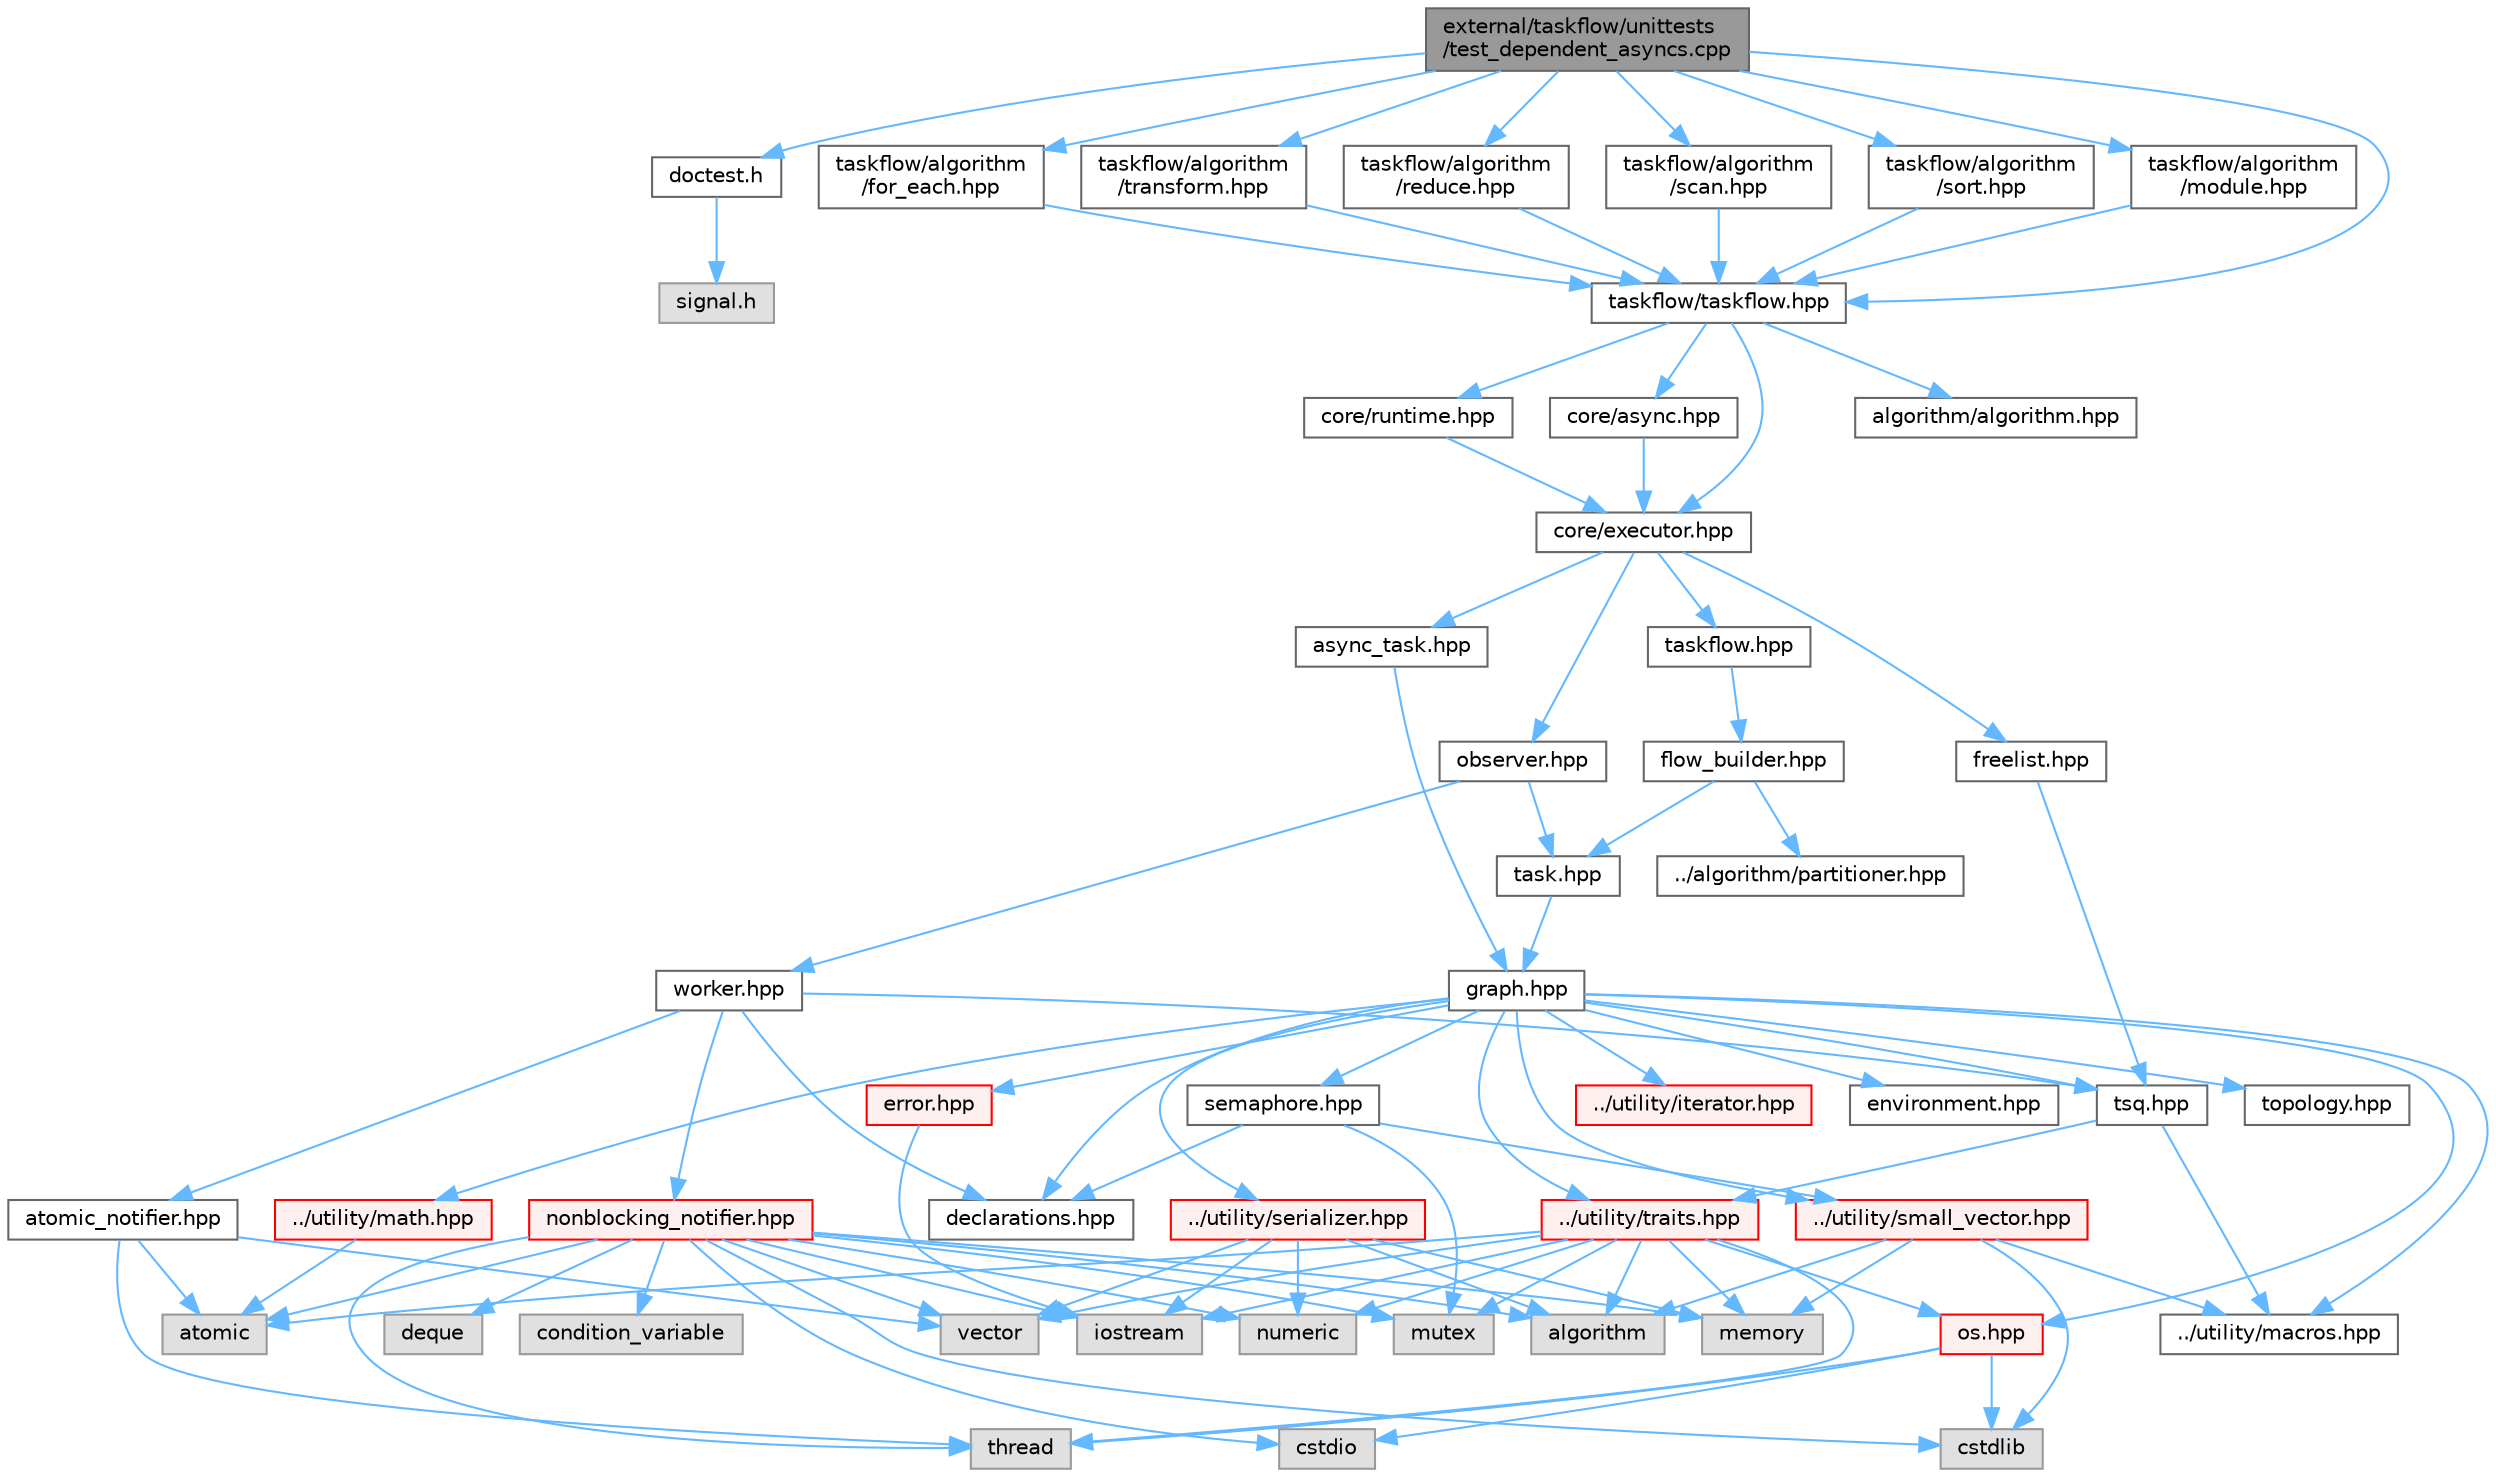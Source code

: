 digraph "external/taskflow/unittests/test_dependent_asyncs.cpp"
{
 // LATEX_PDF_SIZE
  bgcolor="transparent";
  edge [fontname=Helvetica,fontsize=10,labelfontname=Helvetica,labelfontsize=10];
  node [fontname=Helvetica,fontsize=10,shape=box,height=0.2,width=0.4];
  Node1 [id="Node000001",label="external/taskflow/unittests\l/test_dependent_asyncs.cpp",height=0.2,width=0.4,color="gray40", fillcolor="grey60", style="filled", fontcolor="black",tooltip=" "];
  Node1 -> Node2 [id="edge94_Node000001_Node000002",color="steelblue1",style="solid",tooltip=" "];
  Node2 [id="Node000002",label="doctest.h",height=0.2,width=0.4,color="grey40", fillcolor="white", style="filled",URL="$doctest_8h.html",tooltip=" "];
  Node2 -> Node3 [id="edge95_Node000002_Node000003",color="steelblue1",style="solid",tooltip=" "];
  Node3 [id="Node000003",label="signal.h",height=0.2,width=0.4,color="grey60", fillcolor="#E0E0E0", style="filled",tooltip=" "];
  Node1 -> Node4 [id="edge96_Node000001_Node000004",color="steelblue1",style="solid",tooltip=" "];
  Node4 [id="Node000004",label="taskflow/taskflow.hpp",height=0.2,width=0.4,color="grey40", fillcolor="white", style="filled",URL="$taskflow_8hpp.html",tooltip="main taskflow include file"];
  Node4 -> Node5 [id="edge97_Node000004_Node000005",color="steelblue1",style="solid",tooltip=" "];
  Node5 [id="Node000005",label="core/executor.hpp",height=0.2,width=0.4,color="grey40", fillcolor="white", style="filled",URL="$executor_8hpp.html",tooltip="executor include file"];
  Node5 -> Node6 [id="edge98_Node000005_Node000006",color="steelblue1",style="solid",tooltip=" "];
  Node6 [id="Node000006",label="observer.hpp",height=0.2,width=0.4,color="grey40", fillcolor="white", style="filled",URL="$observer_8hpp.html",tooltip="observer include file"];
  Node6 -> Node7 [id="edge99_Node000006_Node000007",color="steelblue1",style="solid",tooltip=" "];
  Node7 [id="Node000007",label="task.hpp",height=0.2,width=0.4,color="grey40", fillcolor="white", style="filled",URL="$task_8hpp.html",tooltip="task include file"];
  Node7 -> Node8 [id="edge100_Node000007_Node000008",color="steelblue1",style="solid",tooltip=" "];
  Node8 [id="Node000008",label="graph.hpp",height=0.2,width=0.4,color="grey40", fillcolor="white", style="filled",URL="$taskflow_2core_2graph_8hpp.html",tooltip="graph include file"];
  Node8 -> Node9 [id="edge101_Node000008_Node000009",color="steelblue1",style="solid",tooltip=" "];
  Node9 [id="Node000009",label="../utility/macros.hpp",height=0.2,width=0.4,color="grey40", fillcolor="white", style="filled",URL="$macros_8hpp.html",tooltip=" "];
  Node8 -> Node10 [id="edge102_Node000008_Node000010",color="steelblue1",style="solid",tooltip=" "];
  Node10 [id="Node000010",label="../utility/traits.hpp",height=0.2,width=0.4,color="red", fillcolor="#FFF0F0", style="filled",URL="$taskflow_2utility_2traits_8hpp.html",tooltip=" "];
  Node10 -> Node13 [id="edge103_Node000010_Node000013",color="steelblue1",style="solid",tooltip=" "];
  Node13 [id="Node000013",label="iostream",height=0.2,width=0.4,color="grey60", fillcolor="#E0E0E0", style="filled",tooltip=" "];
  Node10 -> Node15 [id="edge104_Node000010_Node000015",color="steelblue1",style="solid",tooltip=" "];
  Node15 [id="Node000015",label="mutex",height=0.2,width=0.4,color="grey60", fillcolor="#E0E0E0", style="filled",tooltip=" "];
  Node10 -> Node18 [id="edge105_Node000010_Node000018",color="steelblue1",style="solid",tooltip=" "];
  Node18 [id="Node000018",label="vector",height=0.2,width=0.4,color="grey60", fillcolor="#E0E0E0", style="filled",tooltip=" "];
  Node10 -> Node19 [id="edge106_Node000010_Node000019",color="steelblue1",style="solid",tooltip=" "];
  Node19 [id="Node000019",label="algorithm",height=0.2,width=0.4,color="grey60", fillcolor="#E0E0E0", style="filled",tooltip=" "];
  Node10 -> Node20 [id="edge107_Node000010_Node000020",color="steelblue1",style="solid",tooltip=" "];
  Node20 [id="Node000020",label="memory",height=0.2,width=0.4,color="grey60", fillcolor="#E0E0E0", style="filled",tooltip=" "];
  Node10 -> Node21 [id="edge108_Node000010_Node000021",color="steelblue1",style="solid",tooltip=" "];
  Node21 [id="Node000021",label="atomic",height=0.2,width=0.4,color="grey60", fillcolor="#E0E0E0", style="filled",tooltip=" "];
  Node10 -> Node22 [id="edge109_Node000010_Node000022",color="steelblue1",style="solid",tooltip=" "];
  Node22 [id="Node000022",label="thread",height=0.2,width=0.4,color="grey60", fillcolor="#E0E0E0", style="filled",tooltip=" "];
  Node10 -> Node29 [id="edge110_Node000010_Node000029",color="steelblue1",style="solid",tooltip=" "];
  Node29 [id="Node000029",label="numeric",height=0.2,width=0.4,color="grey60", fillcolor="#E0E0E0", style="filled",tooltip=" "];
  Node10 -> Node38 [id="edge111_Node000010_Node000038",color="steelblue1",style="solid",tooltip=" "];
  Node38 [id="Node000038",label="os.hpp",height=0.2,width=0.4,color="red", fillcolor="#FFF0F0", style="filled",URL="$os_8hpp.html",tooltip=" "];
  Node38 -> Node39 [id="edge112_Node000038_Node000039",color="steelblue1",style="solid",tooltip=" "];
  Node39 [id="Node000039",label="cstdlib",height=0.2,width=0.4,color="grey60", fillcolor="#E0E0E0", style="filled",tooltip=" "];
  Node38 -> Node40 [id="edge113_Node000038_Node000040",color="steelblue1",style="solid",tooltip=" "];
  Node40 [id="Node000040",label="cstdio",height=0.2,width=0.4,color="grey60", fillcolor="#E0E0E0", style="filled",tooltip=" "];
  Node38 -> Node22 [id="edge114_Node000038_Node000022",color="steelblue1",style="solid",tooltip=" "];
  Node8 -> Node41 [id="edge115_Node000008_Node000041",color="steelblue1",style="solid",tooltip=" "];
  Node41 [id="Node000041",label="../utility/iterator.hpp",height=0.2,width=0.4,color="red", fillcolor="#FFF0F0", style="filled",URL="$iterator_8hpp.html",tooltip=" "];
  Node8 -> Node38 [id="edge116_Node000008_Node000038",color="steelblue1",style="solid",tooltip=" "];
  Node8 -> Node43 [id="edge117_Node000008_Node000043",color="steelblue1",style="solid",tooltip=" "];
  Node43 [id="Node000043",label="../utility/math.hpp",height=0.2,width=0.4,color="red", fillcolor="#FFF0F0", style="filled",URL="$math_8hpp.html",tooltip=" "];
  Node43 -> Node21 [id="edge118_Node000043_Node000021",color="steelblue1",style="solid",tooltip=" "];
  Node8 -> Node45 [id="edge119_Node000008_Node000045",color="steelblue1",style="solid",tooltip=" "];
  Node45 [id="Node000045",label="../utility/small_vector.hpp",height=0.2,width=0.4,color="red", fillcolor="#FFF0F0", style="filled",URL="$small__vector_8hpp.html",tooltip="small vector include file"];
  Node45 -> Node9 [id="edge120_Node000045_Node000009",color="steelblue1",style="solid",tooltip=" "];
  Node45 -> Node19 [id="edge121_Node000045_Node000019",color="steelblue1",style="solid",tooltip=" "];
  Node45 -> Node39 [id="edge122_Node000045_Node000039",color="steelblue1",style="solid",tooltip=" "];
  Node45 -> Node20 [id="edge123_Node000045_Node000020",color="steelblue1",style="solid",tooltip=" "];
  Node8 -> Node48 [id="edge124_Node000008_Node000048",color="steelblue1",style="solid",tooltip=" "];
  Node48 [id="Node000048",label="../utility/serializer.hpp",height=0.2,width=0.4,color="red", fillcolor="#FFF0F0", style="filled",URL="$taskflow_2utility_2serializer_8hpp.html",tooltip=" "];
  Node48 -> Node13 [id="edge125_Node000048_Node000013",color="steelblue1",style="solid",tooltip=" "];
  Node48 -> Node18 [id="edge126_Node000048_Node000018",color="steelblue1",style="solid",tooltip=" "];
  Node48 -> Node19 [id="edge127_Node000048_Node000019",color="steelblue1",style="solid",tooltip=" "];
  Node48 -> Node20 [id="edge128_Node000048_Node000020",color="steelblue1",style="solid",tooltip=" "];
  Node48 -> Node29 [id="edge129_Node000048_Node000029",color="steelblue1",style="solid",tooltip=" "];
  Node8 -> Node52 [id="edge130_Node000008_Node000052",color="steelblue1",style="solid",tooltip=" "];
  Node52 [id="Node000052",label="error.hpp",height=0.2,width=0.4,color="red", fillcolor="#FFF0F0", style="filled",URL="$error_8hpp.html",tooltip=" "];
  Node52 -> Node13 [id="edge131_Node000052_Node000013",color="steelblue1",style="solid",tooltip=" "];
  Node8 -> Node55 [id="edge132_Node000008_Node000055",color="steelblue1",style="solid",tooltip=" "];
  Node55 [id="Node000055",label="declarations.hpp",height=0.2,width=0.4,color="grey40", fillcolor="white", style="filled",URL="$declarations_8hpp.html",tooltip=" "];
  Node8 -> Node56 [id="edge133_Node000008_Node000056",color="steelblue1",style="solid",tooltip=" "];
  Node56 [id="Node000056",label="semaphore.hpp",height=0.2,width=0.4,color="grey40", fillcolor="white", style="filled",URL="$semaphore_8hpp.html",tooltip="semaphore include file"];
  Node56 -> Node15 [id="edge134_Node000056_Node000015",color="steelblue1",style="solid",tooltip=" "];
  Node56 -> Node55 [id="edge135_Node000056_Node000055",color="steelblue1",style="solid",tooltip=" "];
  Node56 -> Node45 [id="edge136_Node000056_Node000045",color="steelblue1",style="solid",tooltip=" "];
  Node8 -> Node57 [id="edge137_Node000008_Node000057",color="steelblue1",style="solid",tooltip=" "];
  Node57 [id="Node000057",label="environment.hpp",height=0.2,width=0.4,color="grey40", fillcolor="white", style="filled",URL="$environment_8hpp.html",tooltip=" "];
  Node8 -> Node58 [id="edge138_Node000008_Node000058",color="steelblue1",style="solid",tooltip=" "];
  Node58 [id="Node000058",label="topology.hpp",height=0.2,width=0.4,color="grey40", fillcolor="white", style="filled",URL="$topology_8hpp.html",tooltip=" "];
  Node8 -> Node59 [id="edge139_Node000008_Node000059",color="steelblue1",style="solid",tooltip=" "];
  Node59 [id="Node000059",label="tsq.hpp",height=0.2,width=0.4,color="grey40", fillcolor="white", style="filled",URL="$tsq_8hpp.html",tooltip="task queue include file"];
  Node59 -> Node9 [id="edge140_Node000059_Node000009",color="steelblue1",style="solid",tooltip=" "];
  Node59 -> Node10 [id="edge141_Node000059_Node000010",color="steelblue1",style="solid",tooltip=" "];
  Node6 -> Node60 [id="edge142_Node000006_Node000060",color="steelblue1",style="solid",tooltip=" "];
  Node60 [id="Node000060",label="worker.hpp",height=0.2,width=0.4,color="grey40", fillcolor="white", style="filled",URL="$worker_8hpp.html",tooltip="worker include file"];
  Node60 -> Node55 [id="edge143_Node000060_Node000055",color="steelblue1",style="solid",tooltip=" "];
  Node60 -> Node59 [id="edge144_Node000060_Node000059",color="steelblue1",style="solid",tooltip=" "];
  Node60 -> Node61 [id="edge145_Node000060_Node000061",color="steelblue1",style="solid",tooltip=" "];
  Node61 [id="Node000061",label="atomic_notifier.hpp",height=0.2,width=0.4,color="grey40", fillcolor="white", style="filled",URL="$atomic__notifier_8hpp.html",tooltip=" "];
  Node61 -> Node21 [id="edge146_Node000061_Node000021",color="steelblue1",style="solid",tooltip=" "];
  Node61 -> Node22 [id="edge147_Node000061_Node000022",color="steelblue1",style="solid",tooltip=" "];
  Node61 -> Node18 [id="edge148_Node000061_Node000018",color="steelblue1",style="solid",tooltip=" "];
  Node60 -> Node62 [id="edge149_Node000060_Node000062",color="steelblue1",style="solid",tooltip=" "];
  Node62 [id="Node000062",label="nonblocking_notifier.hpp",height=0.2,width=0.4,color="red", fillcolor="#FFF0F0", style="filled",URL="$nonblocking__notifier_8hpp.html",tooltip=" "];
  Node62 -> Node13 [id="edge150_Node000062_Node000013",color="steelblue1",style="solid",tooltip=" "];
  Node62 -> Node18 [id="edge151_Node000062_Node000018",color="steelblue1",style="solid",tooltip=" "];
  Node62 -> Node39 [id="edge152_Node000062_Node000039",color="steelblue1",style="solid",tooltip=" "];
  Node62 -> Node40 [id="edge153_Node000062_Node000040",color="steelblue1",style="solid",tooltip=" "];
  Node62 -> Node21 [id="edge154_Node000062_Node000021",color="steelblue1",style="solid",tooltip=" "];
  Node62 -> Node20 [id="edge155_Node000062_Node000020",color="steelblue1",style="solid",tooltip=" "];
  Node62 -> Node63 [id="edge156_Node000062_Node000063",color="steelblue1",style="solid",tooltip=" "];
  Node63 [id="Node000063",label="deque",height=0.2,width=0.4,color="grey60", fillcolor="#E0E0E0", style="filled",tooltip=" "];
  Node62 -> Node15 [id="edge157_Node000062_Node000015",color="steelblue1",style="solid",tooltip=" "];
  Node62 -> Node64 [id="edge158_Node000062_Node000064",color="steelblue1",style="solid",tooltip=" "];
  Node64 [id="Node000064",label="condition_variable",height=0.2,width=0.4,color="grey60", fillcolor="#E0E0E0", style="filled",tooltip=" "];
  Node62 -> Node22 [id="edge159_Node000062_Node000022",color="steelblue1",style="solid",tooltip=" "];
  Node62 -> Node19 [id="edge160_Node000062_Node000019",color="steelblue1",style="solid",tooltip=" "];
  Node62 -> Node29 [id="edge161_Node000062_Node000029",color="steelblue1",style="solid",tooltip=" "];
  Node5 -> Node65 [id="edge162_Node000005_Node000065",color="steelblue1",style="solid",tooltip=" "];
  Node65 [id="Node000065",label="taskflow.hpp",height=0.2,width=0.4,color="grey40", fillcolor="white", style="filled",URL="$core_2taskflow_8hpp.html",tooltip="taskflow include file"];
  Node65 -> Node66 [id="edge163_Node000065_Node000066",color="steelblue1",style="solid",tooltip=" "];
  Node66 [id="Node000066",label="flow_builder.hpp",height=0.2,width=0.4,color="grey40", fillcolor="white", style="filled",URL="$flow__builder_8hpp.html",tooltip="flow builder include file"];
  Node66 -> Node7 [id="edge164_Node000066_Node000007",color="steelblue1",style="solid",tooltip=" "];
  Node66 -> Node67 [id="edge165_Node000066_Node000067",color="steelblue1",style="solid",tooltip=" "];
  Node67 [id="Node000067",label="../algorithm/partitioner.hpp",height=0.2,width=0.4,color="grey40", fillcolor="white", style="filled",URL="$partitioner_8hpp.html",tooltip="partitioner include file"];
  Node5 -> Node68 [id="edge166_Node000005_Node000068",color="steelblue1",style="solid",tooltip=" "];
  Node68 [id="Node000068",label="async_task.hpp",height=0.2,width=0.4,color="grey40", fillcolor="white", style="filled",URL="$taskflow_2core_2async__task_8hpp.html",tooltip="asynchronous task include file"];
  Node68 -> Node8 [id="edge167_Node000068_Node000008",color="steelblue1",style="solid",tooltip=" "];
  Node5 -> Node69 [id="edge168_Node000005_Node000069",color="steelblue1",style="solid",tooltip=" "];
  Node69 [id="Node000069",label="freelist.hpp",height=0.2,width=0.4,color="grey40", fillcolor="white", style="filled",URL="$freelist_8hpp.html",tooltip=" "];
  Node69 -> Node59 [id="edge169_Node000069_Node000059",color="steelblue1",style="solid",tooltip=" "];
  Node4 -> Node70 [id="edge170_Node000004_Node000070",color="steelblue1",style="solid",tooltip=" "];
  Node70 [id="Node000070",label="core/runtime.hpp",height=0.2,width=0.4,color="grey40", fillcolor="white", style="filled",URL="$runtime_8hpp.html",tooltip=" "];
  Node70 -> Node5 [id="edge171_Node000070_Node000005",color="steelblue1",style="solid",tooltip=" "];
  Node4 -> Node71 [id="edge172_Node000004_Node000071",color="steelblue1",style="solid",tooltip=" "];
  Node71 [id="Node000071",label="core/async.hpp",height=0.2,width=0.4,color="grey40", fillcolor="white", style="filled",URL="$async_8hpp.html",tooltip=" "];
  Node71 -> Node5 [id="edge173_Node000071_Node000005",color="steelblue1",style="solid",tooltip=" "];
  Node4 -> Node72 [id="edge174_Node000004_Node000072",color="steelblue1",style="solid",tooltip=" "];
  Node72 [id="Node000072",label="algorithm/algorithm.hpp",height=0.2,width=0.4,color="grey40", fillcolor="white", style="filled",URL="$algorithm_8hpp.html",tooltip=" "];
  Node1 -> Node73 [id="edge175_Node000001_Node000073",color="steelblue1",style="solid",tooltip=" "];
  Node73 [id="Node000073",label="taskflow/algorithm\l/for_each.hpp",height=0.2,width=0.4,color="grey40", fillcolor="white", style="filled",URL="$taskflow_2algorithm_2for__each_8hpp.html",tooltip=" "];
  Node73 -> Node4 [id="edge176_Node000073_Node000004",color="steelblue1",style="solid",tooltip=" "];
  Node1 -> Node74 [id="edge177_Node000001_Node000074",color="steelblue1",style="solid",tooltip=" "];
  Node74 [id="Node000074",label="taskflow/algorithm\l/transform.hpp",height=0.2,width=0.4,color="grey40", fillcolor="white", style="filled",URL="$algorithm_2transform_8hpp.html",tooltip=" "];
  Node74 -> Node4 [id="edge178_Node000074_Node000004",color="steelblue1",style="solid",tooltip=" "];
  Node1 -> Node75 [id="edge179_Node000001_Node000075",color="steelblue1",style="solid",tooltip=" "];
  Node75 [id="Node000075",label="taskflow/algorithm\l/reduce.hpp",height=0.2,width=0.4,color="grey40", fillcolor="white", style="filled",URL="$taskflow_2algorithm_2reduce_8hpp.html",tooltip=" "];
  Node75 -> Node4 [id="edge180_Node000075_Node000004",color="steelblue1",style="solid",tooltip=" "];
  Node1 -> Node76 [id="edge181_Node000001_Node000076",color="steelblue1",style="solid",tooltip=" "];
  Node76 [id="Node000076",label="taskflow/algorithm\l/scan.hpp",height=0.2,width=0.4,color="grey40", fillcolor="white", style="filled",URL="$taskflow_2algorithm_2scan_8hpp.html",tooltip=" "];
  Node76 -> Node4 [id="edge182_Node000076_Node000004",color="steelblue1",style="solid",tooltip=" "];
  Node1 -> Node77 [id="edge183_Node000001_Node000077",color="steelblue1",style="solid",tooltip=" "];
  Node77 [id="Node000077",label="taskflow/algorithm\l/sort.hpp",height=0.2,width=0.4,color="grey40", fillcolor="white", style="filled",URL="$taskflow_2algorithm_2sort_8hpp.html",tooltip=" "];
  Node77 -> Node4 [id="edge184_Node000077_Node000004",color="steelblue1",style="solid",tooltip=" "];
  Node1 -> Node78 [id="edge185_Node000001_Node000078",color="steelblue1",style="solid",tooltip=" "];
  Node78 [id="Node000078",label="taskflow/algorithm\l/module.hpp",height=0.2,width=0.4,color="grey40", fillcolor="white", style="filled",URL="$module_8hpp.html",tooltip=" "];
  Node78 -> Node4 [id="edge186_Node000078_Node000004",color="steelblue1",style="solid",tooltip=" "];
}

